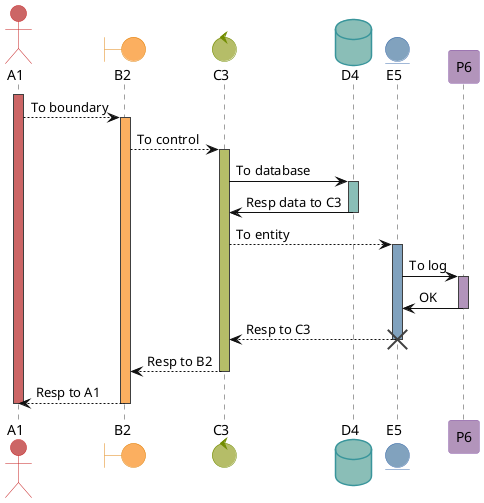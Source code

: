 {
  "sha1": "tpefiq3ugr2dnwp879bb0xeu6ocwuu3",
  "insertion": {
    "when": "2024-06-04T17:28:46.573Z",
    "url": "http://plantuml.sourceforge.net/qa/?qa=5112/skinparam-boundary-control-database-entity-sequence-diagram",
    "user": "plantuml@gmail.com"
  }
}
@startuml
skinparam {
    ActorBackgroundColor #cc6666
    ActorBorderColor #c62021
    BoundaryBackgroundColor #fbaf60
    BoundaryBorderColor #e08510
    ControlBackgroundColor #b5bd68
    ControlBorderColor #718c00
    DatabaseBackgroundColor #8abeb7
    DatabaseBorderColor #39959b
    EntityBackgroundColor #81a2be
    EntityBorderColor #4271ae
    ParticipantBackgroundColor #b294bb
    ParticipantBorderColor #8959a8
}

skinparam sequence {
    LifeLineBorderColor #404040
    ArrowColor #101010
}

actor A1
boundary B2
control C3
database D4
entity E5
participant P6

activate A1 #cc6666
A1 --> B2 : To boundary
activate B2 #fbaf60

B2 --> C3 : To control
activate C3 #b5bd68

C3 -> D4 : To database
activate D4 #8abeb7

D4 -> C3 : Resp data to C3
deactivate D4

C3 --> E5 : To entity
activate E5 #81a2be

E5 -> P6 : To log
activate P6 #b294bb

P6 -> E5 : OK
deactivate P6

E5 --> C3 : Resp to C3
destroy E5

C3 --> B2 : Resp to B2
deactivate C3

B2 --> A1 : Resp to A1
deactivate B2
deactivate A1

@enduml
